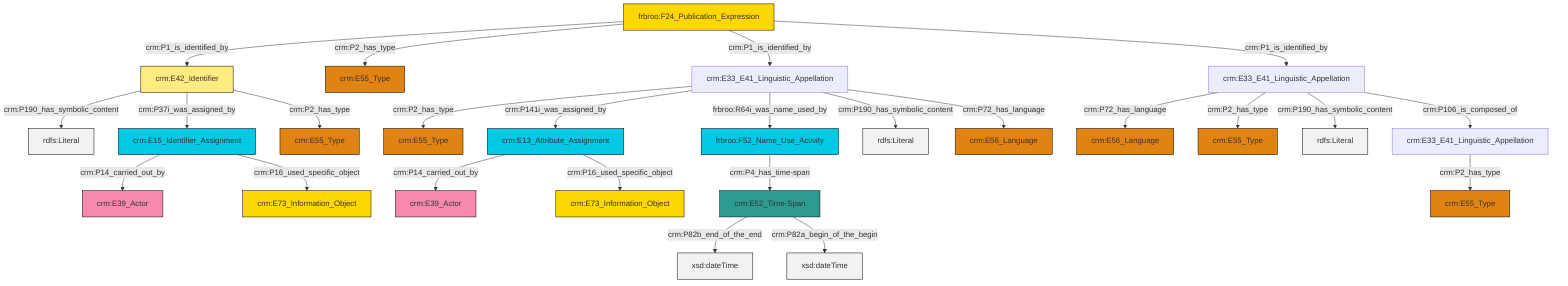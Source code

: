 graph TD
classDef Literal fill:#f2f2f2,stroke:#000000;
classDef CRM_Entity fill:#FFFFFF,stroke:#000000;
classDef Temporal_Entity fill:#00C9E6, stroke:#000000;
classDef Type fill:#E18312, stroke:#000000;
classDef Time-Span fill:#2C9C91, stroke:#000000;
classDef Appellation fill:#FFEB7F, stroke:#000000;
classDef Place fill:#008836, stroke:#000000;
classDef Persistent_Item fill:#B266B2, stroke:#000000;
classDef Conceptual_Object fill:#FFD700, stroke:#000000;
classDef Physical_Thing fill:#D2B48C, stroke:#000000;
classDef Actor fill:#f58aad, stroke:#000000;
classDef PC_Classes fill:#4ce600, stroke:#000000;
classDef Multi fill:#cccccc,stroke:#000000;

0["frbroo:F24_Publication_Expression"]:::Conceptual_Object -->|crm:P1_is_identified_by| 1["crm:E42_Identifier"]:::Appellation
2["crm:E52_Time-Span"]:::Time-Span -->|crm:P82b_end_of_the_end| 3[xsd:dateTime]:::Literal
4["crm:E15_Identifier_Assignment"]:::Temporal_Entity -->|crm:P14_carried_out_by| 5["crm:E39_Actor"]:::Actor
6["crm:E33_E41_Linguistic_Appellation"]:::Default -->|crm:P72_has_language| 7["crm:E56_Language"]:::Type
12["crm:E33_E41_Linguistic_Appellation"]:::Default -->|crm:P2_has_type| 13["crm:E55_Type"]:::Type
14["frbroo:F52_Name_Use_Activity"]:::Temporal_Entity -->|crm:P4_has_time-span| 2["crm:E52_Time-Span"]:::Time-Span
0["frbroo:F24_Publication_Expression"]:::Conceptual_Object -->|crm:P2_has_type| 16["crm:E55_Type"]:::Type
12["crm:E33_E41_Linguistic_Appellation"]:::Default -->|crm:P141i_was_assigned_by| 17["crm:E13_Attribute_Assignment"]:::Temporal_Entity
12["crm:E33_E41_Linguistic_Appellation"]:::Default -->|frbroo:R64i_was_name_used_by| 14["frbroo:F52_Name_Use_Activity"]:::Temporal_Entity
12["crm:E33_E41_Linguistic_Appellation"]:::Default -->|crm:P190_has_symbolic_content| 18[rdfs:Literal]:::Literal
23["crm:E33_E41_Linguistic_Appellation"]:::Default -->|crm:P2_has_type| 10["crm:E55_Type"]:::Type
1["crm:E42_Identifier"]:::Appellation -->|crm:P190_has_symbolic_content| 24[rdfs:Literal]:::Literal
1["crm:E42_Identifier"]:::Appellation -->|crm:P37i_was_assigned_by| 4["crm:E15_Identifier_Assignment"]:::Temporal_Entity
17["crm:E13_Attribute_Assignment"]:::Temporal_Entity -->|crm:P14_carried_out_by| 32["crm:E39_Actor"]:::Actor
17["crm:E13_Attribute_Assignment"]:::Temporal_Entity -->|crm:P16_used_specific_object| 21["crm:E73_Information_Object"]:::Conceptual_Object
6["crm:E33_E41_Linguistic_Appellation"]:::Default -->|crm:P2_has_type| 25["crm:E55_Type"]:::Type
6["crm:E33_E41_Linguistic_Appellation"]:::Default -->|crm:P190_has_symbolic_content| 42[rdfs:Literal]:::Literal
4["crm:E15_Identifier_Assignment"]:::Temporal_Entity -->|crm:P16_used_specific_object| 28["crm:E73_Information_Object"]:::Conceptual_Object
2["crm:E52_Time-Span"]:::Time-Span -->|crm:P82a_begin_of_the_begin| 46[xsd:dateTime]:::Literal
12["crm:E33_E41_Linguistic_Appellation"]:::Default -->|crm:P72_has_language| 43["crm:E56_Language"]:::Type
0["frbroo:F24_Publication_Expression"]:::Conceptual_Object -->|crm:P1_is_identified_by| 12["crm:E33_E41_Linguistic_Appellation"]:::Default
1["crm:E42_Identifier"]:::Appellation -->|crm:P2_has_type| 8["crm:E55_Type"]:::Type
0["frbroo:F24_Publication_Expression"]:::Conceptual_Object -->|crm:P1_is_identified_by| 6["crm:E33_E41_Linguistic_Appellation"]:::Default
6["crm:E33_E41_Linguistic_Appellation"]:::Default -->|crm:P106_is_composed_of| 23["crm:E33_E41_Linguistic_Appellation"]:::Default